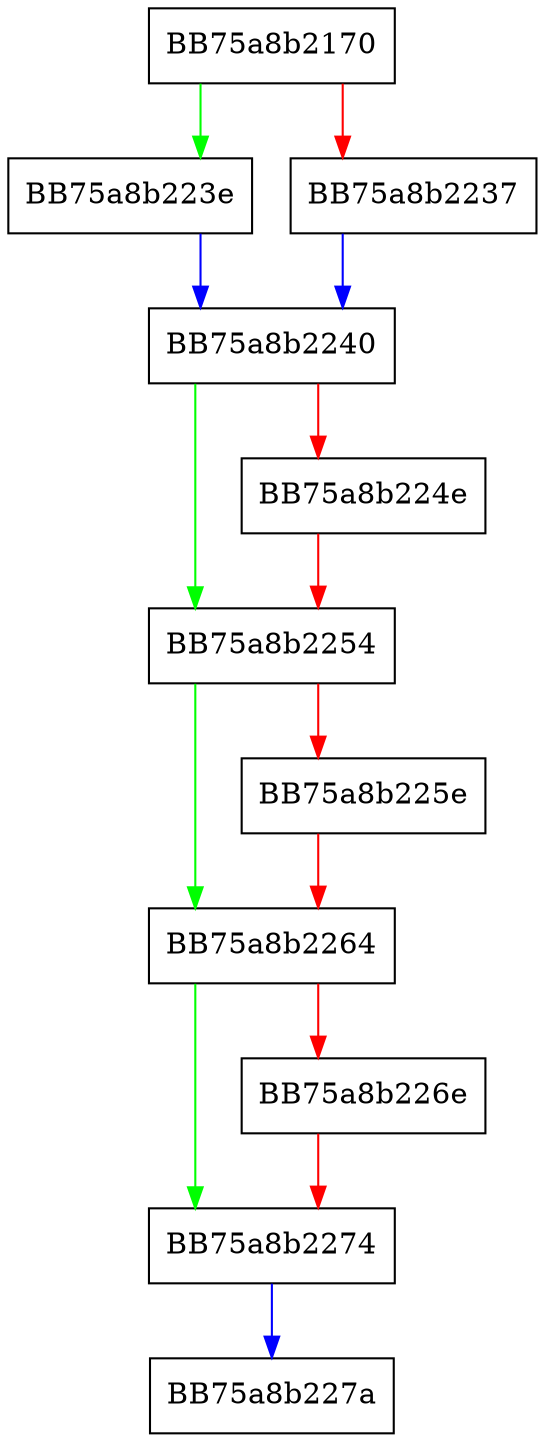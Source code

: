 digraph getProcessID {
  node [shape="box"];
  graph [splines=ortho];
  BB75a8b2170 -> BB75a8b223e [color="green"];
  BB75a8b2170 -> BB75a8b2237 [color="red"];
  BB75a8b2237 -> BB75a8b2240 [color="blue"];
  BB75a8b223e -> BB75a8b2240 [color="blue"];
  BB75a8b2240 -> BB75a8b2254 [color="green"];
  BB75a8b2240 -> BB75a8b224e [color="red"];
  BB75a8b224e -> BB75a8b2254 [color="red"];
  BB75a8b2254 -> BB75a8b2264 [color="green"];
  BB75a8b2254 -> BB75a8b225e [color="red"];
  BB75a8b225e -> BB75a8b2264 [color="red"];
  BB75a8b2264 -> BB75a8b2274 [color="green"];
  BB75a8b2264 -> BB75a8b226e [color="red"];
  BB75a8b226e -> BB75a8b2274 [color="red"];
  BB75a8b2274 -> BB75a8b227a [color="blue"];
}